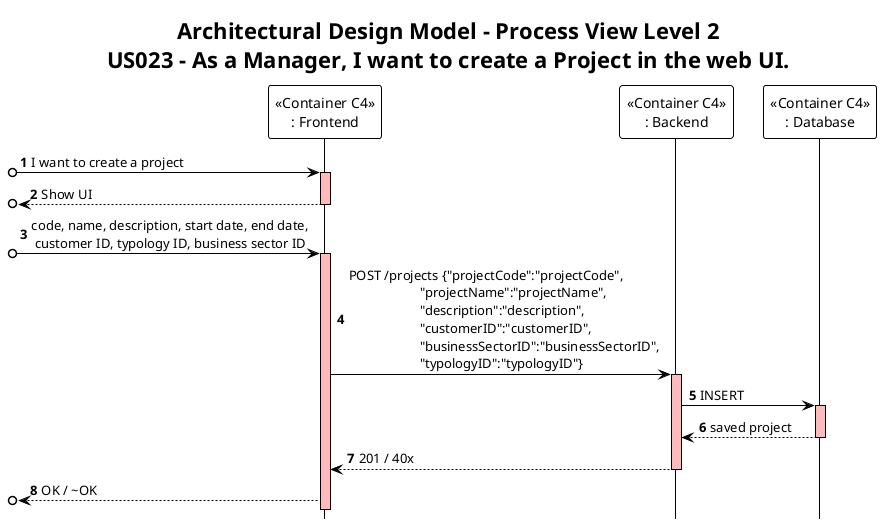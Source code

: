 @startuml
!theme plain
hide footbox
autonumber

skinparam sequence{
LifeLineBackgroundColor #FFBBBB
}

title "Architectural Design Model - Process View Level 2\nUS023 - As a Manager, I want to create a Project in the web UI."

participant "<<Container C4>>\n: Frontend" as fe
participant "<<Container C4>>\n: Backend" as be
participant "<<Container C4>>\n: Database" as db

[o-> fe: I want to create a project
activate fe
[o<-- fe : Show UI
deactivate fe

[o-> fe : code, name, description, start date, end date,\n customer ID, typology ID, business sector ID
activate fe

fe -> be: POST /projects {"projectCode":"projectCode",\n                     "projectName":"projectName",\n                     "description":"description",\n                     "customerID":"customerID",\n                     "businessSectorID":"businessSectorID",\n                     "typologyID":"typologyID"}
activate be

be -> db : INSERT
activate db
db --> be : saved project
deactivate db

be --> fe: 201 / 40x
deactivate be

[o<-- fe : OK / ~OK

@enduml